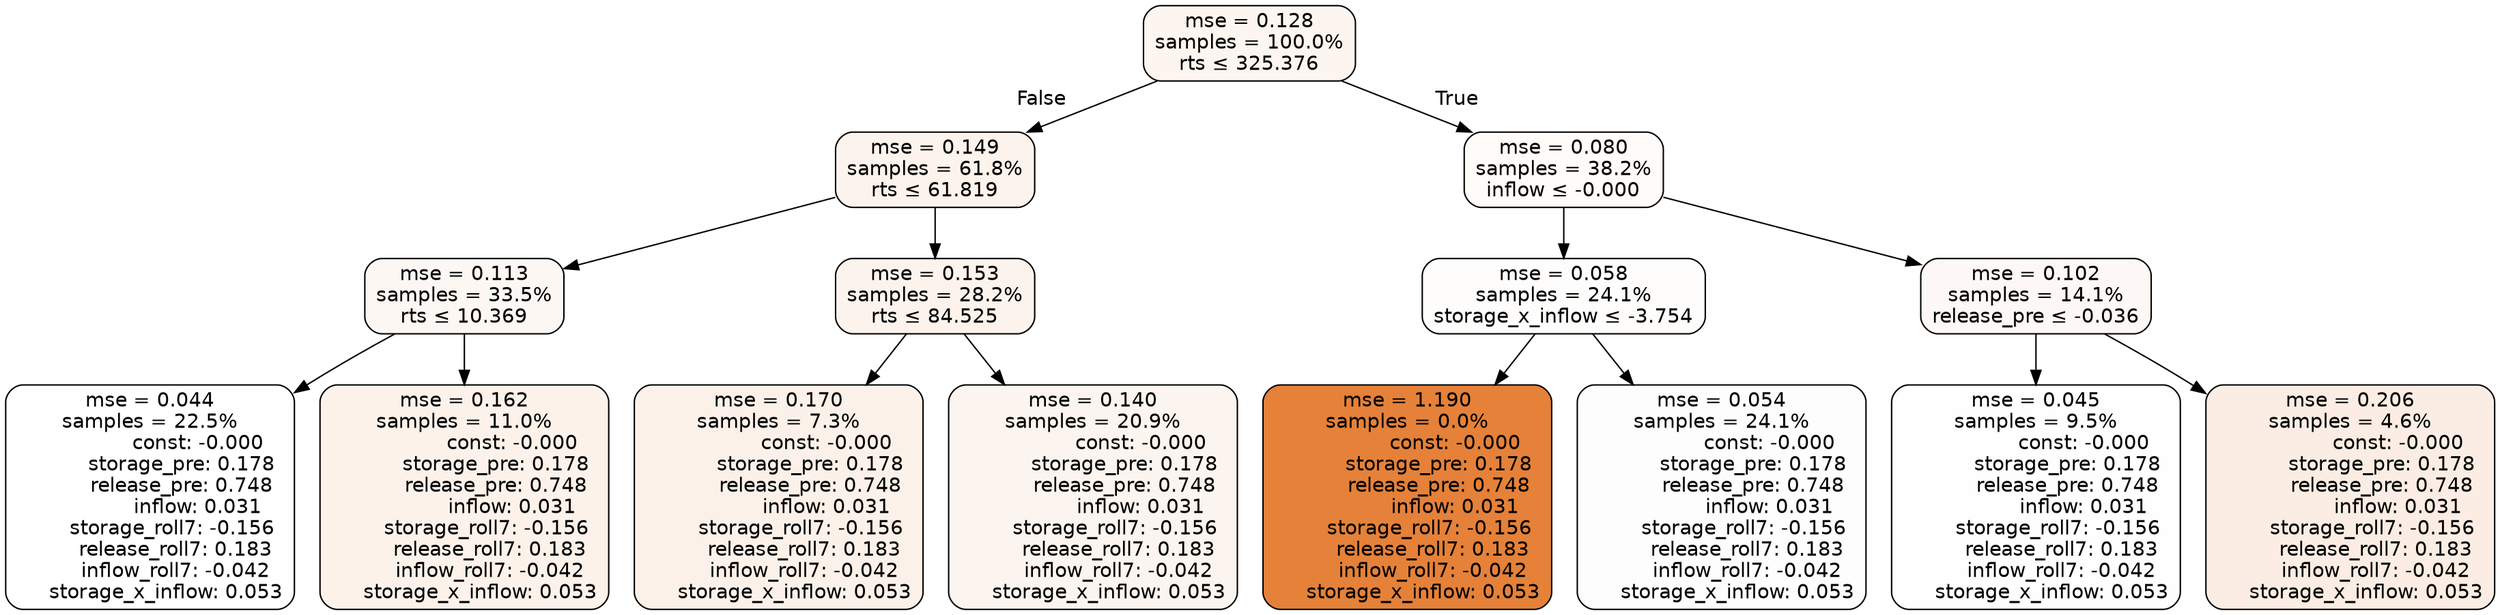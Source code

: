 digraph tree {
node [shape=rectangle, style="filled, rounded", color="black", fontname=helvetica] ;
edge [fontname=helvetica] ;
	"0" [label="mse = 0.128
samples = 100.0%
rts &le; 325.376", fillcolor="#fdf5f0"]
	"1" [label="mse = 0.149
samples = 61.8%
rts &le; 61.819", fillcolor="#fcf3ec"]
	"2" [label="mse = 0.113
samples = 33.5%
rts &le; 10.369", fillcolor="#fdf7f3"]
	"3" [label="mse = 0.044
samples = 22.5%
               const: -0.000
          storage_pre: 0.178
          release_pre: 0.748
               inflow: 0.031
       storage_roll7: -0.156
        release_roll7: 0.183
        inflow_roll7: -0.042
     storage_x_inflow: 0.053", fillcolor="#ffffff"]
	"4" [label="mse = 0.162
samples = 11.0%
               const: -0.000
          storage_pre: 0.178
          release_pre: 0.748
               inflow: 0.031
       storage_roll7: -0.156
        release_roll7: 0.183
        inflow_roll7: -0.042
     storage_x_inflow: 0.053", fillcolor="#fcf2ea"]
	"5" [label="mse = 0.153
samples = 28.2%
rts &le; 84.525", fillcolor="#fcf3ec"]
	"6" [label="mse = 0.170
samples = 7.3%
               const: -0.000
          storage_pre: 0.178
          release_pre: 0.748
               inflow: 0.031
       storage_roll7: -0.156
        release_roll7: 0.183
        inflow_roll7: -0.042
     storage_x_inflow: 0.053", fillcolor="#fcf1e9"]
	"7" [label="mse = 0.140
samples = 20.9%
               const: -0.000
          storage_pre: 0.178
          release_pre: 0.748
               inflow: 0.031
       storage_roll7: -0.156
        release_roll7: 0.183
        inflow_roll7: -0.042
     storage_x_inflow: 0.053", fillcolor="#fcf4ee"]
	"8" [label="mse = 0.080
samples = 38.2%
inflow &le; -0.000", fillcolor="#fefbf8"]
	"9" [label="mse = 0.058
samples = 24.1%
storage_x_inflow &le; -3.754", fillcolor="#fefdfc"]
	"10" [label="mse = 1.190
samples = 0.0%
               const: -0.000
          storage_pre: 0.178
          release_pre: 0.748
               inflow: 0.031
       storage_roll7: -0.156
        release_roll7: 0.183
        inflow_roll7: -0.042
     storage_x_inflow: 0.053", fillcolor="#e58139"]
	"11" [label="mse = 0.054
samples = 24.1%
               const: -0.000
          storage_pre: 0.178
          release_pre: 0.748
               inflow: 0.031
       storage_roll7: -0.156
        release_roll7: 0.183
        inflow_roll7: -0.042
     storage_x_inflow: 0.053", fillcolor="#fefdfd"]
	"12" [label="mse = 0.102
samples = 14.1%
release_pre &le; -0.036", fillcolor="#fdf8f5"]
	"13" [label="mse = 0.045
samples = 9.5%
               const: -0.000
          storage_pre: 0.178
          release_pre: 0.748
               inflow: 0.031
       storage_roll7: -0.156
        release_roll7: 0.183
        inflow_roll7: -0.042
     storage_x_inflow: 0.053", fillcolor="#fefefe"]
	"14" [label="mse = 0.206
samples = 4.6%
               const: -0.000
          storage_pre: 0.178
          release_pre: 0.748
               inflow: 0.031
       storage_roll7: -0.156
        release_roll7: 0.183
        inflow_roll7: -0.042
     storage_x_inflow: 0.053", fillcolor="#fbede3"]

	"0" -> "1" [labeldistance=2.5, labelangle=45, headlabel="False"]
	"1" -> "2"
	"2" -> "3"
	"2" -> "4"
	"1" -> "5"
	"5" -> "6"
	"5" -> "7"
	"0" -> "8" [labeldistance=2.5, labelangle=-45, headlabel="True"]
	"8" -> "9"
	"9" -> "10"
	"9" -> "11"
	"8" -> "12"
	"12" -> "13"
	"12" -> "14"
}